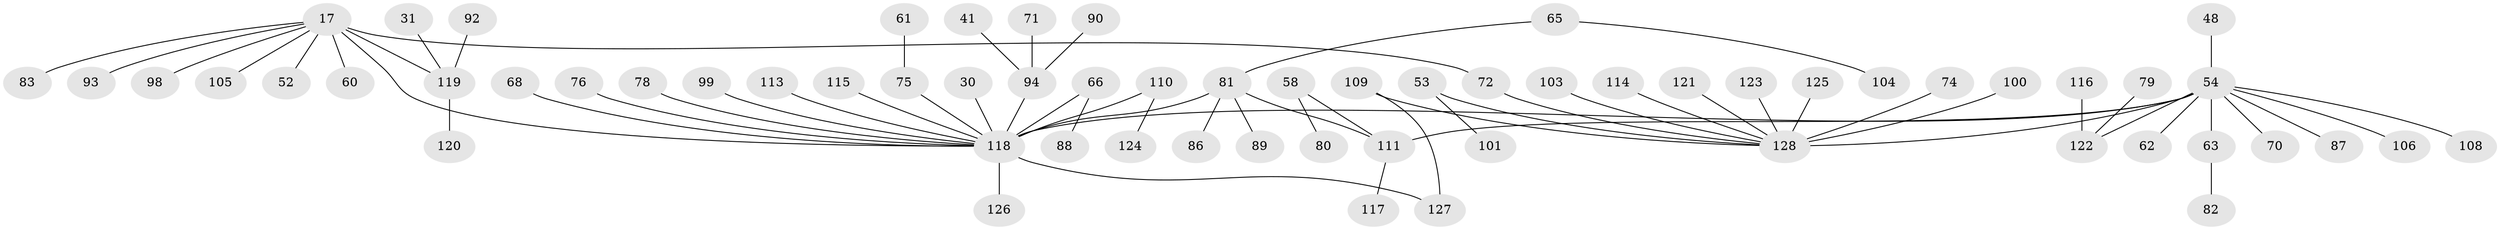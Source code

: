 // original degree distribution, {3: 0.1640625, 6: 0.03125, 9: 0.0078125, 7: 0.0078125, 4: 0.0859375, 5: 0.0234375, 2: 0.2578125, 1: 0.421875}
// Generated by graph-tools (version 1.1) at 2025/42/03/09/25 04:42:10]
// undirected, 64 vertices, 66 edges
graph export_dot {
graph [start="1"]
  node [color=gray90,style=filled];
  17 [super="+15"];
  30;
  31;
  41;
  48;
  52;
  53;
  54 [super="+9+25+24"];
  58;
  60;
  61;
  62;
  63;
  65;
  66;
  68;
  70;
  71;
  72 [super="+69"];
  74;
  75 [super="+34"];
  76;
  78;
  79;
  80;
  81 [super="+56+59"];
  82;
  83;
  86;
  87;
  88;
  89;
  90;
  92;
  93;
  94 [super="+36"];
  98;
  99;
  100;
  101;
  103;
  104;
  105;
  106 [super="+35"];
  108;
  109;
  110;
  111 [super="+32+39+43+45"];
  113;
  114;
  115;
  116;
  117;
  118 [super="+85+57+95+102+107+73"];
  119 [super="+26"];
  120;
  121;
  122 [super="+97+64"];
  123;
  124;
  125;
  126;
  127;
  128 [super="+12+38+44+77+91+112"];
  17 -- 83;
  17 -- 98;
  17 -- 105;
  17 -- 52;
  17 -- 119 [weight=2];
  17 -- 60;
  17 -- 93;
  17 -- 72;
  17 -- 118;
  30 -- 118;
  31 -- 119;
  41 -- 94;
  48 -- 54;
  53 -- 101;
  53 -- 128;
  54 -- 87;
  54 -- 128 [weight=4];
  54 -- 70;
  54 -- 108;
  54 -- 62;
  54 -- 63;
  54 -- 111 [weight=2];
  54 -- 118 [weight=5];
  54 -- 106;
  54 -- 122 [weight=2];
  58 -- 80;
  58 -- 111;
  61 -- 75;
  63 -- 82;
  65 -- 104;
  65 -- 81;
  66 -- 88;
  66 -- 118;
  68 -- 118;
  71 -- 94;
  72 -- 128;
  74 -- 128;
  75 -- 118;
  76 -- 118;
  78 -- 118;
  79 -- 122;
  81 -- 111;
  81 -- 86;
  81 -- 89;
  81 -- 118;
  90 -- 94;
  92 -- 119;
  94 -- 118 [weight=2];
  99 -- 118;
  100 -- 128;
  103 -- 128;
  109 -- 127;
  109 -- 128;
  110 -- 124;
  110 -- 118;
  111 -- 117;
  113 -- 118;
  114 -- 128;
  115 -- 118;
  116 -- 122;
  118 -- 126;
  118 -- 127;
  119 -- 120;
  121 -- 128;
  123 -- 128;
  125 -- 128;
}
